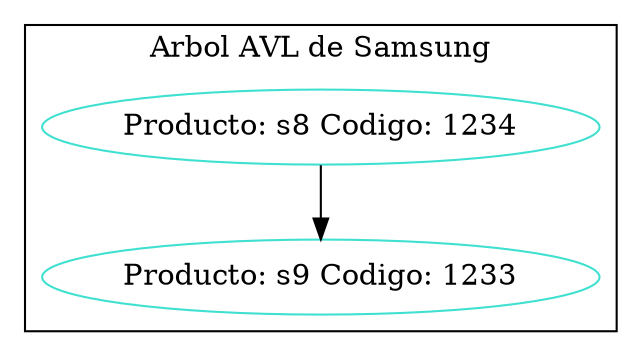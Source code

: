 digraph Hash{
node [color ="turquoise"];
subgraph clusterMarco {label="Arbol AVL de Samsung";color=black;
node[label="Producto: s8 Codigo: 1234"]1234;
node[label="Producto: s9 Codigo: 1233"]1233;
1234->1233;
}
}